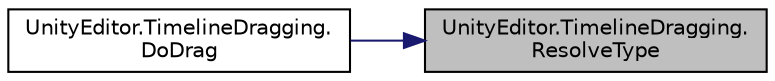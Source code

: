 digraph "UnityEditor.TimelineDragging.ResolveType"
{
 // LATEX_PDF_SIZE
  edge [fontname="Helvetica",fontsize="10",labelfontname="Helvetica",labelfontsize="10"];
  node [fontname="Helvetica",fontsize="10",shape=record];
  rankdir="RL";
  Node1 [label="UnityEditor.TimelineDragging.\lResolveType",height=0.2,width=0.4,color="black", fillcolor="grey75", style="filled", fontcolor="black",tooltip=" "];
  Node1 -> Node2 [dir="back",color="midnightblue",fontsize="10",style="solid",fontname="Helvetica"];
  Node2 [label="UnityEditor.TimelineDragging.\lDoDrag",height=0.2,width=0.4,color="black", fillcolor="white", style="filled",URL="$class_unity_editor_1_1_timeline_dragging.html#a4553779d4ca17b6903d161bccec38193",tooltip=" "];
}
